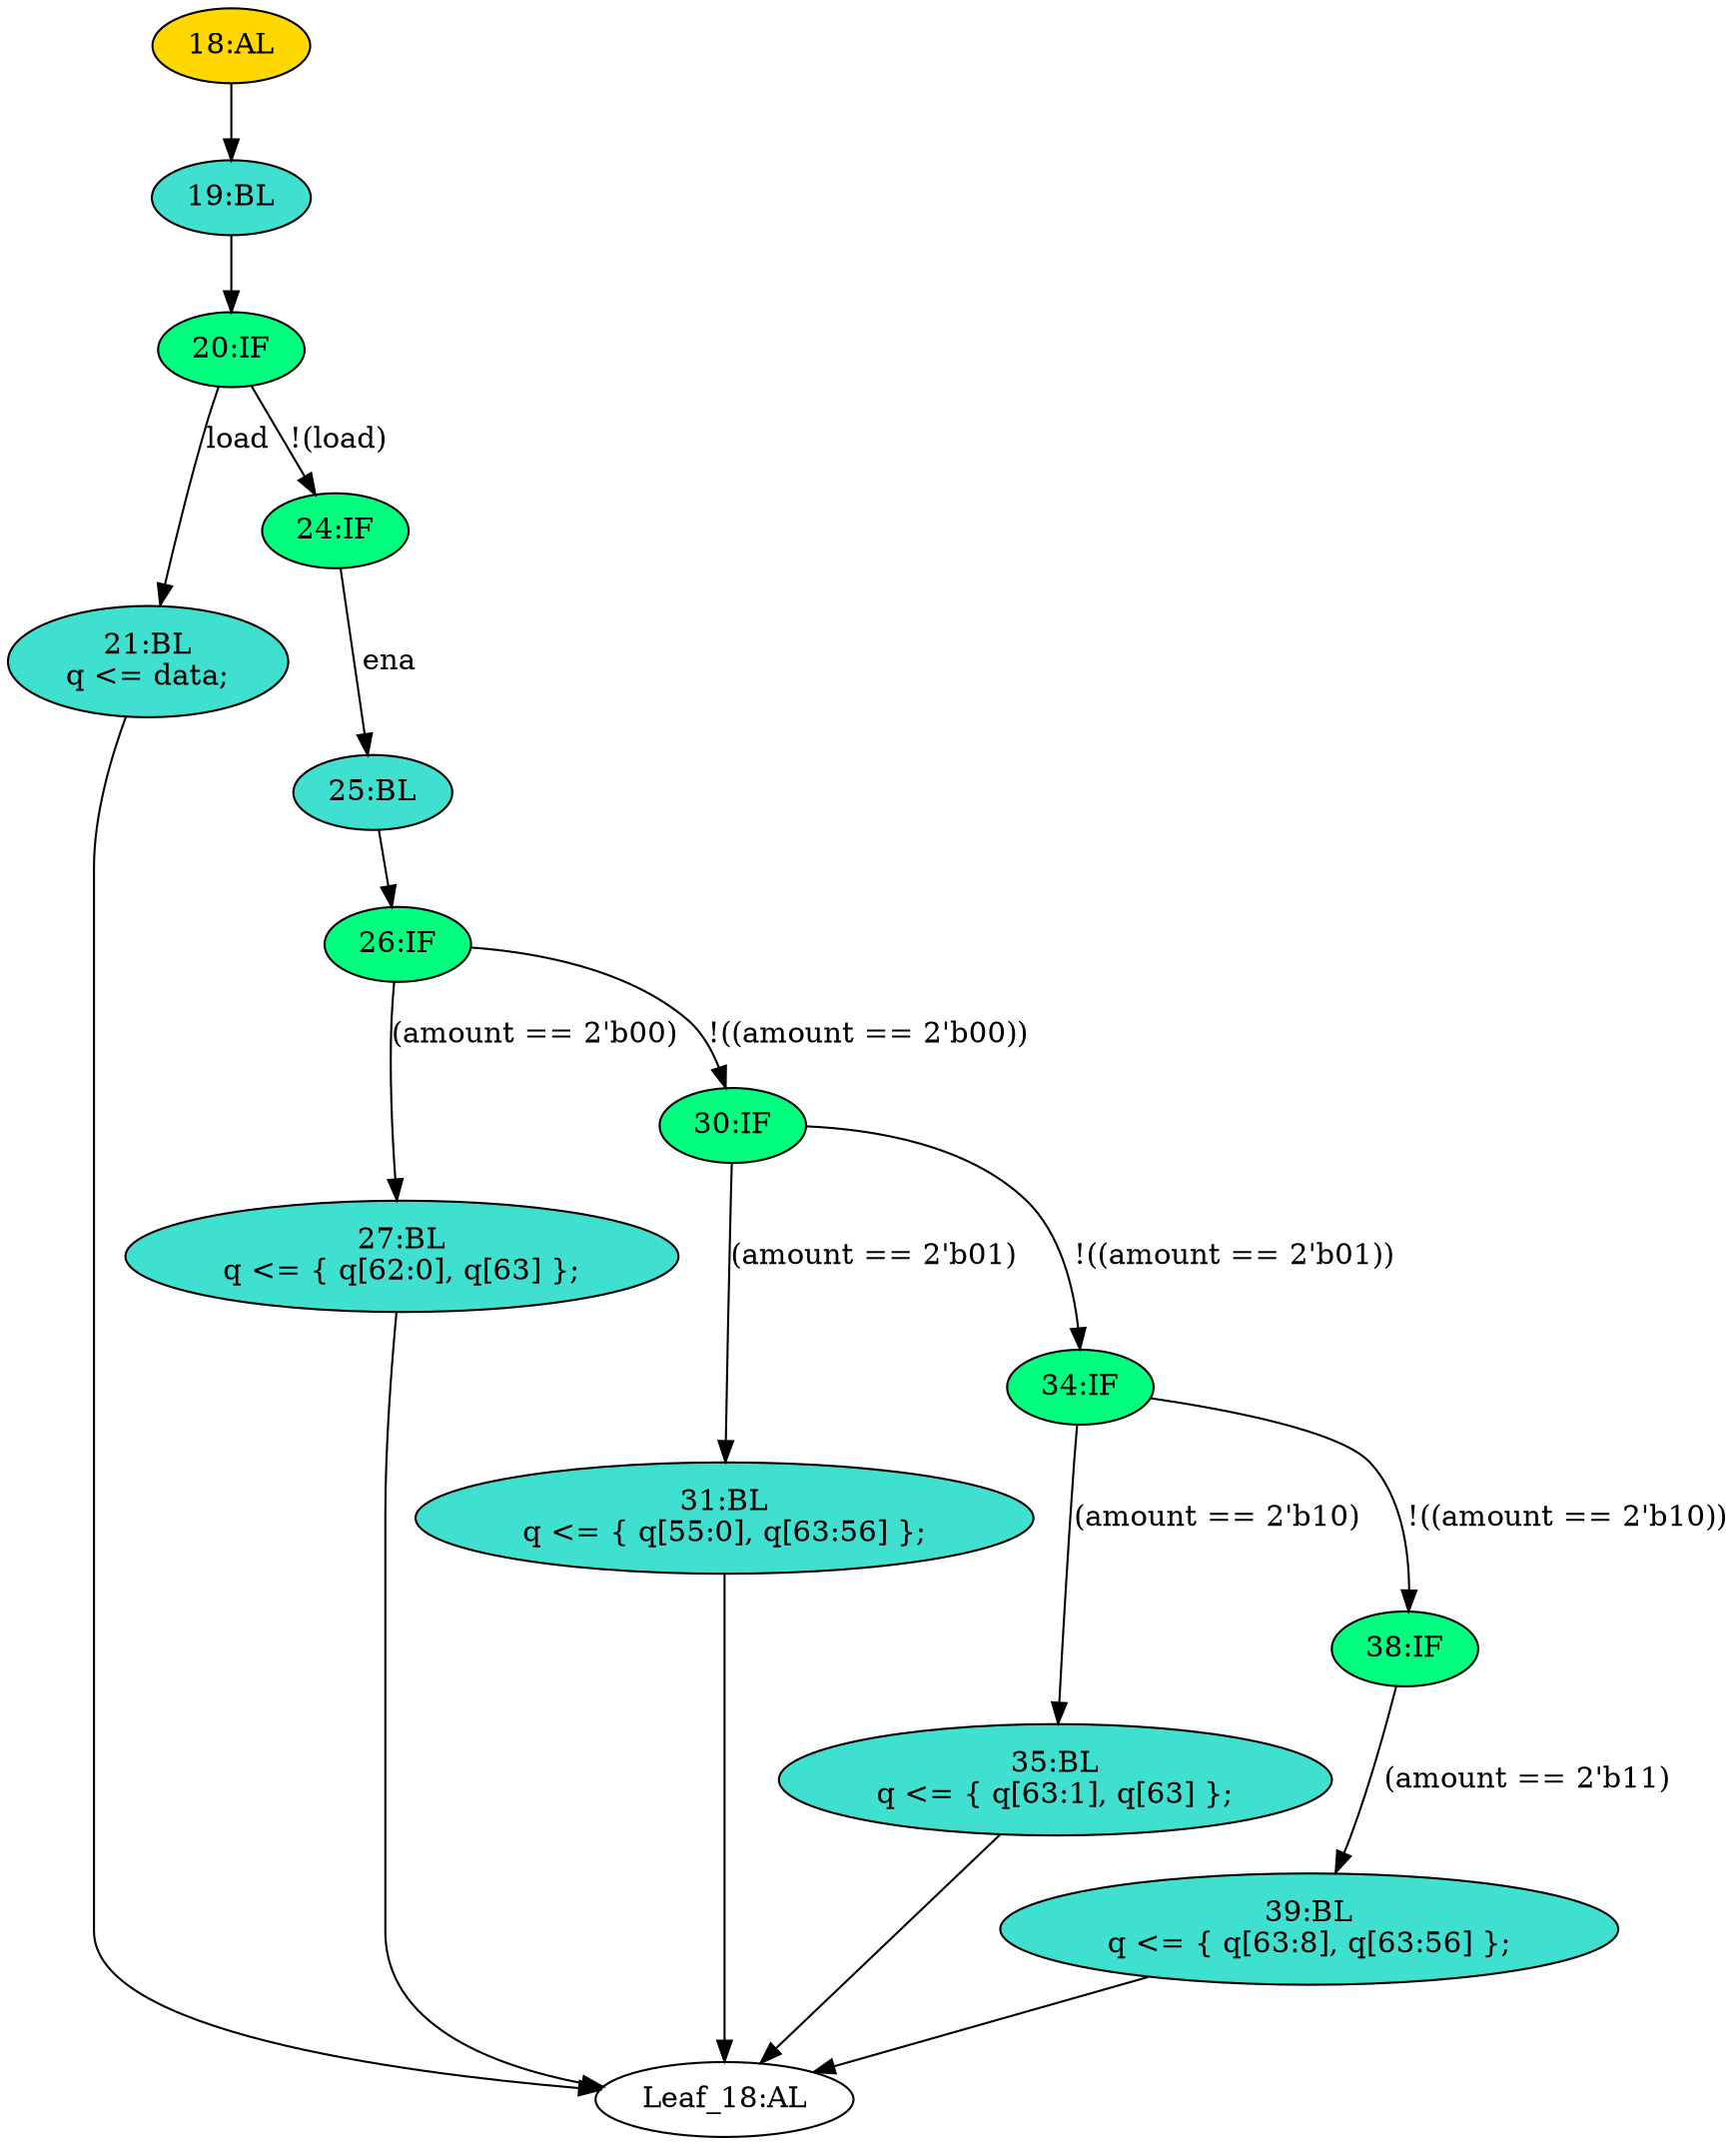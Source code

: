 strict digraph "" {
	node [label="\N"];
	"35:BL"	[ast="<pyverilog.vparser.ast.Block object at 0x7fc72dceee90>",
		fillcolor=turquoise,
		label="35:BL
q <= { q[63:1], q[63] };",
		statements="[<pyverilog.vparser.ast.NonblockingSubstitution object at 0x7fc72dceea90>]",
		style=filled,
		typ=Block];
	"Leaf_18:AL"	[def_var="['q']",
		label="Leaf_18:AL"];
	"35:BL" -> "Leaf_18:AL"	[cond="[]",
		lineno=None];
	"19:BL"	[ast="<pyverilog.vparser.ast.Block object at 0x7fc72dceeed0>",
		fillcolor=turquoise,
		label="19:BL",
		statements="[]",
		style=filled,
		typ=Block];
	"20:IF"	[ast="<pyverilog.vparser.ast.IfStatement object at 0x7fc72dceef10>",
		fillcolor=springgreen,
		label="20:IF",
		statements="[]",
		style=filled,
		typ=IfStatement];
	"19:BL" -> "20:IF"	[cond="[]",
		lineno=None];
	"21:BL"	[ast="<pyverilog.vparser.ast.Block object at 0x7fc72dce4f50>",
		fillcolor=turquoise,
		label="21:BL
q <= data;",
		statements="[<pyverilog.vparser.ast.NonblockingSubstitution object at 0x7fc72dce4f90>]",
		style=filled,
		typ=Block];
	"21:BL" -> "Leaf_18:AL"	[cond="[]",
		lineno=None];
	"31:BL"	[ast="<pyverilog.vparser.ast.Block object at 0x7fc72dce4690>",
		fillcolor=turquoise,
		label="31:BL
q <= { q[55:0], q[63:56] };",
		statements="[<pyverilog.vparser.ast.NonblockingSubstitution object at 0x7fc72dce46d0>]",
		style=filled,
		typ=Block];
	"31:BL" -> "Leaf_18:AL"	[cond="[]",
		lineno=None];
	"39:BL"	[ast="<pyverilog.vparser.ast.Block object at 0x7fc72dce4190>",
		fillcolor=turquoise,
		label="39:BL
q <= { q[63:8], q[63:56] };",
		statements="[<pyverilog.vparser.ast.NonblockingSubstitution object at 0x7fc72dce41d0>]",
		style=filled,
		typ=Block];
	"39:BL" -> "Leaf_18:AL"	[cond="[]",
		lineno=None];
	"20:IF" -> "21:BL"	[cond="['load']",
		label=load,
		lineno=20];
	"24:IF"	[ast="<pyverilog.vparser.ast.IfStatement object at 0x7fc72dceef90>",
		fillcolor=springgreen,
		label="24:IF",
		statements="[]",
		style=filled,
		typ=IfStatement];
	"20:IF" -> "24:IF"	[cond="['load']",
		label="!(load)",
		lineno=20];
	"27:BL"	[ast="<pyverilog.vparser.ast.Block object at 0x7fc72dce4a90>",
		fillcolor=turquoise,
		label="27:BL
q <= { q[62:0], q[63] };",
		statements="[<pyverilog.vparser.ast.NonblockingSubstitution object at 0x7fc72dce4ad0>]",
		style=filled,
		typ=Block];
	"27:BL" -> "Leaf_18:AL"	[cond="[]",
		lineno=None];
	"25:BL"	[ast="<pyverilog.vparser.ast.Block object at 0x7fc72dce4050>",
		fillcolor=turquoise,
		label="25:BL",
		statements="[]",
		style=filled,
		typ=Block];
	"24:IF" -> "25:BL"	[cond="['ena']",
		label=ena,
		lineno=24];
	"26:IF"	[ast="<pyverilog.vparser.ast.IfStatement object at 0x7fc72dce4090>",
		fillcolor=springgreen,
		label="26:IF",
		statements="[]",
		style=filled,
		typ=IfStatement];
	"26:IF" -> "27:BL"	[cond="['amount']",
		label="(amount == 2'b00)",
		lineno=26];
	"30:IF"	[ast="<pyverilog.vparser.ast.IfStatement object at 0x7fc72dce40d0>",
		fillcolor=springgreen,
		label="30:IF",
		statements="[]",
		style=filled,
		typ=IfStatement];
	"26:IF" -> "30:IF"	[cond="['amount']",
		label="!((amount == 2'b00))",
		lineno=26];
	"18:AL"	[ast="<pyverilog.vparser.ast.Always object at 0x7fc72dcde1d0>",
		clk_sens=True,
		fillcolor=gold,
		label="18:AL",
		sens="['clk']",
		statements="[]",
		style=filled,
		typ=Always,
		use_var="['load', 'ena', 'amount', 'data', 'q']"];
	"18:AL" -> "19:BL"	[cond="[]",
		lineno=None];
	"25:BL" -> "26:IF"	[cond="[]",
		lineno=None];
	"34:IF"	[ast="<pyverilog.vparser.ast.IfStatement object at 0x7fc72dce4110>",
		fillcolor=springgreen,
		label="34:IF",
		statements="[]",
		style=filled,
		typ=IfStatement];
	"34:IF" -> "35:BL"	[cond="['amount']",
		label="(amount == 2'b10)",
		lineno=34];
	"38:IF"	[ast="<pyverilog.vparser.ast.IfStatement object at 0x7fc72dce4150>",
		fillcolor=springgreen,
		label="38:IF",
		statements="[]",
		style=filled,
		typ=IfStatement];
	"34:IF" -> "38:IF"	[cond="['amount']",
		label="!((amount == 2'b10))",
		lineno=34];
	"30:IF" -> "31:BL"	[cond="['amount']",
		label="(amount == 2'b01)",
		lineno=30];
	"30:IF" -> "34:IF"	[cond="['amount']",
		label="!((amount == 2'b01))",
		lineno=30];
	"38:IF" -> "39:BL"	[cond="['amount']",
		label="(amount == 2'b11)",
		lineno=38];
}

